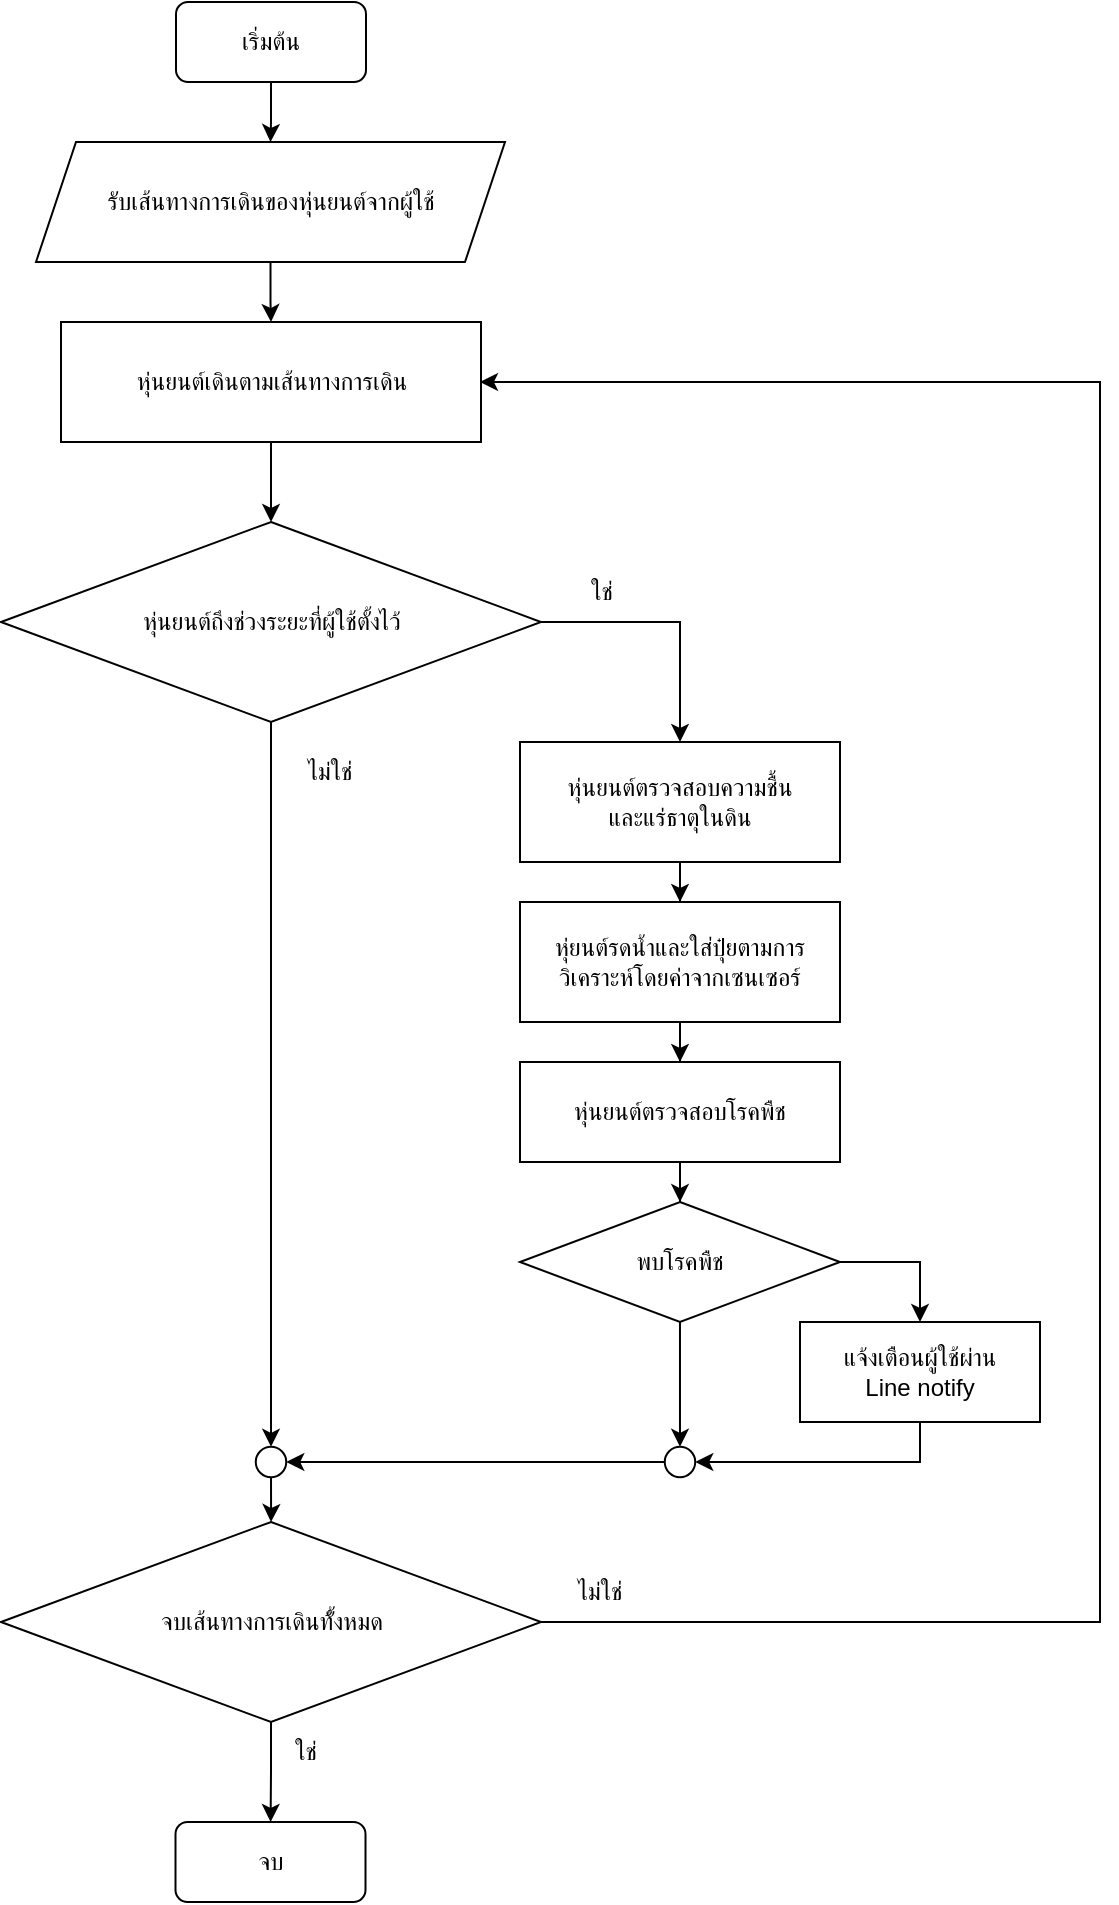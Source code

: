 <mxfile version="22.0.2" type="device">
  <diagram name="Page-1" id="JGiSM7UhXY6c7TMjBP4-">
    <mxGraphModel dx="992" dy="510" grid="1" gridSize="10" guides="1" tooltips="1" connect="1" arrows="1" fold="1" page="1" pageScale="1" pageWidth="850" pageHeight="1100" math="0" shadow="0">
      <root>
        <mxCell id="0" />
        <mxCell id="1" parent="0" />
        <mxCell id="_ma7B7-ACBjiL-xoVMfT-6" value="" style="edgeStyle=orthogonalEdgeStyle;rounded=0;orthogonalLoop=1;jettySize=auto;html=1;labelBackgroundColor=none;fontColor=default;" edge="1" parent="1" source="_ma7B7-ACBjiL-xoVMfT-1" target="_ma7B7-ACBjiL-xoVMfT-5">
          <mxGeometry relative="1" as="geometry" />
        </mxCell>
        <mxCell id="_ma7B7-ACBjiL-xoVMfT-1" value="เริ่มต้น" style="rounded=1;whiteSpace=wrap;html=1;labelBackgroundColor=none;" vertex="1" parent="1">
          <mxGeometry x="198" y="50" width="95" height="40" as="geometry" />
        </mxCell>
        <mxCell id="_ma7B7-ACBjiL-xoVMfT-8" value="" style="edgeStyle=orthogonalEdgeStyle;rounded=0;orthogonalLoop=1;jettySize=auto;html=1;labelBackgroundColor=none;fontColor=default;" edge="1" parent="1" source="_ma7B7-ACBjiL-xoVMfT-5" target="_ma7B7-ACBjiL-xoVMfT-7">
          <mxGeometry relative="1" as="geometry" />
        </mxCell>
        <mxCell id="_ma7B7-ACBjiL-xoVMfT-5" value="รับเส้นทางการเดินของหุ่นยนต์จากผู้ใช้" style="shape=parallelogram;perimeter=parallelogramPerimeter;whiteSpace=wrap;html=1;fixedSize=1;rounded=0;labelBackgroundColor=none;" vertex="1" parent="1">
          <mxGeometry x="128" y="120" width="234.5" height="60" as="geometry" />
        </mxCell>
        <mxCell id="_ma7B7-ACBjiL-xoVMfT-13" value="" style="edgeStyle=orthogonalEdgeStyle;rounded=0;orthogonalLoop=1;jettySize=auto;html=1;labelBackgroundColor=none;fontColor=default;" edge="1" parent="1" source="_ma7B7-ACBjiL-xoVMfT-7" target="_ma7B7-ACBjiL-xoVMfT-12">
          <mxGeometry relative="1" as="geometry" />
        </mxCell>
        <mxCell id="_ma7B7-ACBjiL-xoVMfT-7" value="หุ่นยนต์เดินตามเส้นทางการเดิน" style="whiteSpace=wrap;html=1;rounded=0;labelBackgroundColor=none;" vertex="1" parent="1">
          <mxGeometry x="140.5" y="210" width="210" height="60" as="geometry" />
        </mxCell>
        <mxCell id="_ma7B7-ACBjiL-xoVMfT-36" value="" style="edgeStyle=orthogonalEdgeStyle;rounded=0;orthogonalLoop=1;jettySize=auto;html=1;" edge="1" parent="1" source="_ma7B7-ACBjiL-xoVMfT-9" target="_ma7B7-ACBjiL-xoVMfT-35">
          <mxGeometry relative="1" as="geometry" />
        </mxCell>
        <mxCell id="_ma7B7-ACBjiL-xoVMfT-9" value="หุ่ยนต์รดน้ำและใส่ปุ๋ยตามการวิเคราะห์โดยค่าจากเซนเซอร์" style="whiteSpace=wrap;html=1;rounded=0;labelBackgroundColor=none;" vertex="1" parent="1">
          <mxGeometry x="370" y="500" width="160" height="60" as="geometry" />
        </mxCell>
        <mxCell id="_ma7B7-ACBjiL-xoVMfT-16" value="" style="edgeStyle=orthogonalEdgeStyle;rounded=0;orthogonalLoop=1;jettySize=auto;html=1;labelBackgroundColor=none;fontColor=default;" edge="1" parent="1" source="_ma7B7-ACBjiL-xoVMfT-12" target="_ma7B7-ACBjiL-xoVMfT-15">
          <mxGeometry relative="1" as="geometry">
            <Array as="points">
              <mxPoint x="450" y="360" />
            </Array>
          </mxGeometry>
        </mxCell>
        <mxCell id="_ma7B7-ACBjiL-xoVMfT-25" value="" style="edgeStyle=orthogonalEdgeStyle;rounded=0;orthogonalLoop=1;jettySize=auto;html=1;" edge="1" parent="1" source="_ma7B7-ACBjiL-xoVMfT-50" target="_ma7B7-ACBjiL-xoVMfT-24">
          <mxGeometry relative="1" as="geometry" />
        </mxCell>
        <mxCell id="_ma7B7-ACBjiL-xoVMfT-12" value="หุ่นยนต์ถึงช่วงระยะที่ผู้ใช้ตั้งไว้" style="rhombus;whiteSpace=wrap;html=1;labelBackgroundColor=none;" vertex="1" parent="1">
          <mxGeometry x="110.5" y="310" width="270" height="100" as="geometry" />
        </mxCell>
        <mxCell id="_ma7B7-ACBjiL-xoVMfT-20" value="" style="edgeStyle=orthogonalEdgeStyle;rounded=0;orthogonalLoop=1;jettySize=auto;html=1;" edge="1" parent="1" source="_ma7B7-ACBjiL-xoVMfT-15" target="_ma7B7-ACBjiL-xoVMfT-9">
          <mxGeometry relative="1" as="geometry" />
        </mxCell>
        <mxCell id="_ma7B7-ACBjiL-xoVMfT-15" value="หุ่นยนต์ตรวจสอบความชื้น&lt;br&gt;และแร่ธาตุในดิน" style="whiteSpace=wrap;html=1;labelBackgroundColor=none;" vertex="1" parent="1">
          <mxGeometry x="370" y="420" width="160" height="60" as="geometry" />
        </mxCell>
        <mxCell id="_ma7B7-ACBjiL-xoVMfT-17" value="ใช่" style="text;html=1;strokeColor=none;fillColor=none;align=center;verticalAlign=middle;whiteSpace=wrap;rounded=0;labelBackgroundColor=none;" vertex="1" parent="1">
          <mxGeometry x="380.5" y="330" width="60" height="30" as="geometry" />
        </mxCell>
        <mxCell id="_ma7B7-ACBjiL-xoVMfT-48" value="" style="edgeStyle=orthogonalEdgeStyle;rounded=0;orthogonalLoop=1;jettySize=auto;html=1;" edge="1" parent="1" source="_ma7B7-ACBjiL-xoVMfT-24" target="_ma7B7-ACBjiL-xoVMfT-47">
          <mxGeometry relative="1" as="geometry" />
        </mxCell>
        <mxCell id="_ma7B7-ACBjiL-xoVMfT-24" value="จบเส้นทางการเดินทั้้งหมด" style="rhombus;whiteSpace=wrap;html=1;labelBackgroundColor=none;" vertex="1" parent="1">
          <mxGeometry x="110.5" y="810" width="270" height="100" as="geometry" />
        </mxCell>
        <mxCell id="_ma7B7-ACBjiL-xoVMfT-28" value="" style="endArrow=classic;html=1;rounded=0;exitX=1;exitY=0.5;exitDx=0;exitDy=0;" edge="1" parent="1" source="_ma7B7-ACBjiL-xoVMfT-24">
          <mxGeometry width="50" height="50" relative="1" as="geometry">
            <mxPoint x="260" y="580" as="sourcePoint" />
            <mxPoint x="350" y="240" as="targetPoint" />
            <Array as="points">
              <mxPoint x="660" y="860" />
              <mxPoint x="660" y="240" />
            </Array>
          </mxGeometry>
        </mxCell>
        <mxCell id="_ma7B7-ACBjiL-xoVMfT-30" value="ไม่ใช่" style="text;html=1;strokeColor=none;fillColor=none;align=center;verticalAlign=middle;whiteSpace=wrap;rounded=0;labelBackgroundColor=none;" vertex="1" parent="1">
          <mxGeometry x="380" y="830" width="60" height="30" as="geometry" />
        </mxCell>
        <mxCell id="_ma7B7-ACBjiL-xoVMfT-31" value="ไม่ใช่" style="text;html=1;strokeColor=none;fillColor=none;align=center;verticalAlign=middle;whiteSpace=wrap;rounded=0;labelBackgroundColor=none;" vertex="1" parent="1">
          <mxGeometry x="245" y="420" width="60" height="30" as="geometry" />
        </mxCell>
        <mxCell id="_ma7B7-ACBjiL-xoVMfT-32" value="ใช่" style="text;html=1;strokeColor=none;fillColor=none;align=center;verticalAlign=middle;whiteSpace=wrap;rounded=0;labelBackgroundColor=none;" vertex="1" parent="1">
          <mxGeometry x="232.75" y="910" width="60" height="30" as="geometry" />
        </mxCell>
        <mxCell id="_ma7B7-ACBjiL-xoVMfT-38" value="" style="edgeStyle=orthogonalEdgeStyle;rounded=0;orthogonalLoop=1;jettySize=auto;html=1;" edge="1" parent="1" source="_ma7B7-ACBjiL-xoVMfT-35" target="_ma7B7-ACBjiL-xoVMfT-37">
          <mxGeometry relative="1" as="geometry" />
        </mxCell>
        <mxCell id="_ma7B7-ACBjiL-xoVMfT-35" value="หุ่นยนต์ตรวจสอบโรคพืช" style="whiteSpace=wrap;html=1;rounded=0;labelBackgroundColor=none;" vertex="1" parent="1">
          <mxGeometry x="370" y="580" width="160" height="50" as="geometry" />
        </mxCell>
        <mxCell id="_ma7B7-ACBjiL-xoVMfT-40" value="" style="edgeStyle=orthogonalEdgeStyle;rounded=0;orthogonalLoop=1;jettySize=auto;html=1;entryX=0.5;entryY=0;entryDx=0;entryDy=0;exitX=1;exitY=0.5;exitDx=0;exitDy=0;" edge="1" parent="1" source="_ma7B7-ACBjiL-xoVMfT-37" target="_ma7B7-ACBjiL-xoVMfT-39">
          <mxGeometry relative="1" as="geometry">
            <Array as="points">
              <mxPoint x="570" y="680" />
            </Array>
          </mxGeometry>
        </mxCell>
        <mxCell id="_ma7B7-ACBjiL-xoVMfT-37" value="พบโรคพืช" style="rhombus;whiteSpace=wrap;html=1;rounded=0;labelBackgroundColor=none;" vertex="1" parent="1">
          <mxGeometry x="369.99" y="650" width="160" height="60" as="geometry" />
        </mxCell>
        <mxCell id="_ma7B7-ACBjiL-xoVMfT-39" value="แจ้งเตือนผู้ใช้ผ่าน &lt;br&gt;Line notify" style="whiteSpace=wrap;html=1;rounded=0;labelBackgroundColor=none;" vertex="1" parent="1">
          <mxGeometry x="510" y="710" width="120" height="50" as="geometry" />
        </mxCell>
        <mxCell id="_ma7B7-ACBjiL-xoVMfT-41" value="" style="endArrow=classic;html=1;rounded=0;exitX=0;exitY=0.5;exitDx=0;exitDy=0;entryX=1;entryY=0.5;entryDx=0;entryDy=0;" edge="1" parent="1" source="_ma7B7-ACBjiL-xoVMfT-52" target="_ma7B7-ACBjiL-xoVMfT-50">
          <mxGeometry width="50" height="50" relative="1" as="geometry">
            <mxPoint x="460.0" y="780" as="sourcePoint" />
            <mxPoint x="260" y="780" as="targetPoint" />
            <Array as="points" />
          </mxGeometry>
        </mxCell>
        <mxCell id="_ma7B7-ACBjiL-xoVMfT-44" value="" style="endArrow=classic;html=1;rounded=0;exitX=0.5;exitY=1;exitDx=0;exitDy=0;entryX=0.5;entryY=0;entryDx=0;entryDy=0;" edge="1" parent="1" source="_ma7B7-ACBjiL-xoVMfT-37" target="_ma7B7-ACBjiL-xoVMfT-52">
          <mxGeometry width="50" height="50" relative="1" as="geometry">
            <mxPoint x="470" y="720" as="sourcePoint" />
            <mxPoint x="470" y="770" as="targetPoint" />
            <Array as="points" />
          </mxGeometry>
        </mxCell>
        <mxCell id="_ma7B7-ACBjiL-xoVMfT-45" value="" style="endArrow=classic;html=1;rounded=0;entryX=1;entryY=0.5;entryDx=0;entryDy=0;exitX=0.5;exitY=1;exitDx=0;exitDy=0;" edge="1" parent="1" source="_ma7B7-ACBjiL-xoVMfT-39" target="_ma7B7-ACBjiL-xoVMfT-52">
          <mxGeometry width="50" height="50" relative="1" as="geometry">
            <mxPoint x="280" y="780" as="sourcePoint" />
            <mxPoint x="480.0" y="780" as="targetPoint" />
            <Array as="points">
              <mxPoint x="570" y="780" />
            </Array>
          </mxGeometry>
        </mxCell>
        <mxCell id="_ma7B7-ACBjiL-xoVMfT-47" value="จบ" style="rounded=1;whiteSpace=wrap;html=1;labelBackgroundColor=none;" vertex="1" parent="1">
          <mxGeometry x="197.75" y="960" width="95" height="40" as="geometry" />
        </mxCell>
        <mxCell id="_ma7B7-ACBjiL-xoVMfT-51" value="" style="edgeStyle=orthogonalEdgeStyle;rounded=0;orthogonalLoop=1;jettySize=auto;html=1;" edge="1" parent="1" source="_ma7B7-ACBjiL-xoVMfT-12" target="_ma7B7-ACBjiL-xoVMfT-50">
          <mxGeometry relative="1" as="geometry">
            <mxPoint x="246" y="410" as="sourcePoint" />
            <mxPoint x="245" y="800" as="targetPoint" />
          </mxGeometry>
        </mxCell>
        <mxCell id="_ma7B7-ACBjiL-xoVMfT-50" value="" style="ellipse;whiteSpace=wrap;html=1;aspect=fixed;" vertex="1" parent="1">
          <mxGeometry x="237.88" y="772.38" width="15.25" height="15.25" as="geometry" />
        </mxCell>
        <mxCell id="_ma7B7-ACBjiL-xoVMfT-52" value="" style="ellipse;whiteSpace=wrap;html=1;aspect=fixed;" vertex="1" parent="1">
          <mxGeometry x="442.37" y="772.38" width="15.25" height="15.25" as="geometry" />
        </mxCell>
      </root>
    </mxGraphModel>
  </diagram>
</mxfile>
